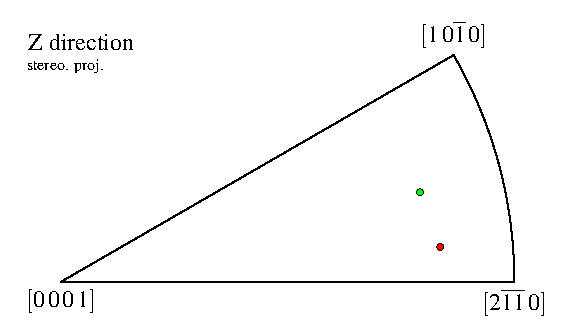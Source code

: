 import graph;
import palette;
import contour;
usepackage("mathptmx"); defaultpen(TimesRoman());
unitsize(1mm);

real scale = 80;
pair O  = (0,0);
pair X  = (1,0);
pair Y  = (0,1);

void circle (pair p, real s, real theta, pen rgba, real transa, pen rgbb, real w)
{
  if (w > 0) filldraw(shift(p)*circle(O, s), rgba+opacity(1-transa), rgbb+w);
  else filldraw(shift(p)*circle(O, s), rgba, invisible);
}
void sphere (pair p, real s, real theta, pen rgba, real transa, pen rgbb, real w)
{ circle (p, s, theta, rgba, transa, rgbb, w); }
void square (pair p, real s, real theta, pen rgba, real transa, pen rgbb, real w)
{ real a = 1.77245385090551602729 * s;
  if (w > 0) filldraw(shift(p)*rotate(theta)*scale(a)*shift((-1/2,-1/2))*unitsquare, rgba+opacity(1-transa), rgbb+w);
  else filldraw(shift(p)*rotate(theta)*scale(a)*shift((-1/2,-1/2))*unitsquare, rgba+opacity(1-transa), invisible);
}
void cube (pair p, real s, real theta, pen rgba, real transa, pen rgbb, real w)
{ square (p, s, theta, rgba, transa, rgbb, w); }
void triangle (pair p, real s, real theta, pen rgba, real transa, pen rgbb, real w)
{ real a = 2.69354737417719672123 * s;
  if (w > 0) filldraw(shift(p)*rotate(theta)*scale(a)*((-0.5,-0.289)--(0.5,-0.289)--(0,0.577)--cycle), rgba+opacity(1-transa), rgbb+w);
  else filldraw(shift(p)*rotate(theta)*scale(a)*((-0.5,-0.289)--(0.5,-0.289)--(0,0.577)--cycle), rgba+opacity(1-transa), invisible);
}
void diamond (pair p, real s, real theta, pen rgba, real transa, pen rgbb, real w)
{ real a = 1.77245385090551602729 * s;
  if (w > 0) filldraw(shift(p)*rotate(45+theta)*scale(a)*shift((-1/2,-1/2))*unitsquare, rgba+opacity(1-transa), rgbb+w);
  else filldraw(shift(p)*rotate(45+theta)*scale(a)*shift((-1/2,-1/2))*unitsquare, rgba+opacity(1-transa), invisible);
}
void star (pair p, real s, real theta, pen rgba, real transa, pen rgbb, real w)
{
  pair pair0 = (0.000000,1.000000);
  pair pair1 = (-0.951057,0.309017);
  pair pair2 = (-0.587785,-0.809017);
  pair pair3 = (0.587785,-0.809017);
  pair pair4 = (0.951057,0.309017);
  pair pair5 = (-0.224514,0.309017);
  pair pair6 = (-0.363271,-0.118034);
  pair pair7 = (-0.000000,-0.381966);
  pair pair8 = (0.363271,-0.118034);
  pair pair9 = (0.224514,0.309017);
if (w > 0) filldraw(shift(p)*rotate(theta)*scale(1.895 * s)*(pair0--pair5--pair1--pair6--pair2--pair7--pair3--pair8--pair4--pair9--cycle), rgba+opacity(1-transa), rgbb+w);
      else filldraw(shift(p)*rotate(theta)*scale(1.895 * s)*(pair0--pair5--pair1--pair6--pair2--pair7--pair3--pair8--pair4--pair9--cycle), rgba+opacity(1-transa), invisible);
}
filldraw (scale(scale)*((-0.133,-0.116)--(1.133,-0.116)--(1.133,0.620)--(-0.133,0.620)--cycle),white,white);
label("$[0\,0\,0\,1]$", scale(scale)*O, S);
label("$[2\\\overline{1}\\\overline{1}\,0]$", scale(scale)*X, S);
label("$[1\,0\,\\\overline{1}\,0]$", scale(scale/1.000000)*(0.866025,0.500000), N);
path line110111 = (1.000000,-0.000000)--(0.999848,0.017452)--(0.999391,0.034899)--(0.998630,0.052336)--(0.997564,0.069756)--(0.996195,0.087156)--(0.994522,0.104528)--(0.992546,0.121869)--(0.990268,0.139173)--(0.987688,0.156434)--(0.984808,0.173648)--(0.981627,0.190809)--(0.978148,0.207912)--(0.974370,0.224951)--(0.970296,0.241922)--(0.965926,0.258819)--(0.961262,0.275637)--(0.956305,0.292372)--(0.951057,0.309017)--(0.945519,0.325568)--(0.939693,0.342020)--(0.933580,0.358368)--(0.927184,0.374607)--(0.920505,0.390731)--(0.913545,0.406737)--(0.906308,0.422618)--(0.898794,0.438371)--(0.891007,0.453990)--(0.882948,0.469472)--(0.874620,0.484810)--(0.866025,0.500000);
path border = (0,0)--line110111--cycle;
draw (shift(O)*scale(scale/1.000000)*border,black);
sphere (scale(scale/1.000000)*( 0.836627,  0.077172), 0.600000, 0.000000, rgb(1.000000,0.000000,0.000000), 0.000000, rgb(0.000000,0.000000,0.000000), 0.300000);
sphere (scale(scale/1.000000)*( 0.791849,  0.197653), 0.600000, 0.000000, rgb(0.000000,1.000000,0.000000), 0.000000, rgb(0.000000,0.000000,0.000000), 0.300000);
label("Z direction", scale(scale)*(-0.083, 0.500), NE);
label("stereo. proj.", scale(scale)*(-0.083, 0.500), SE, fontsize(8));
